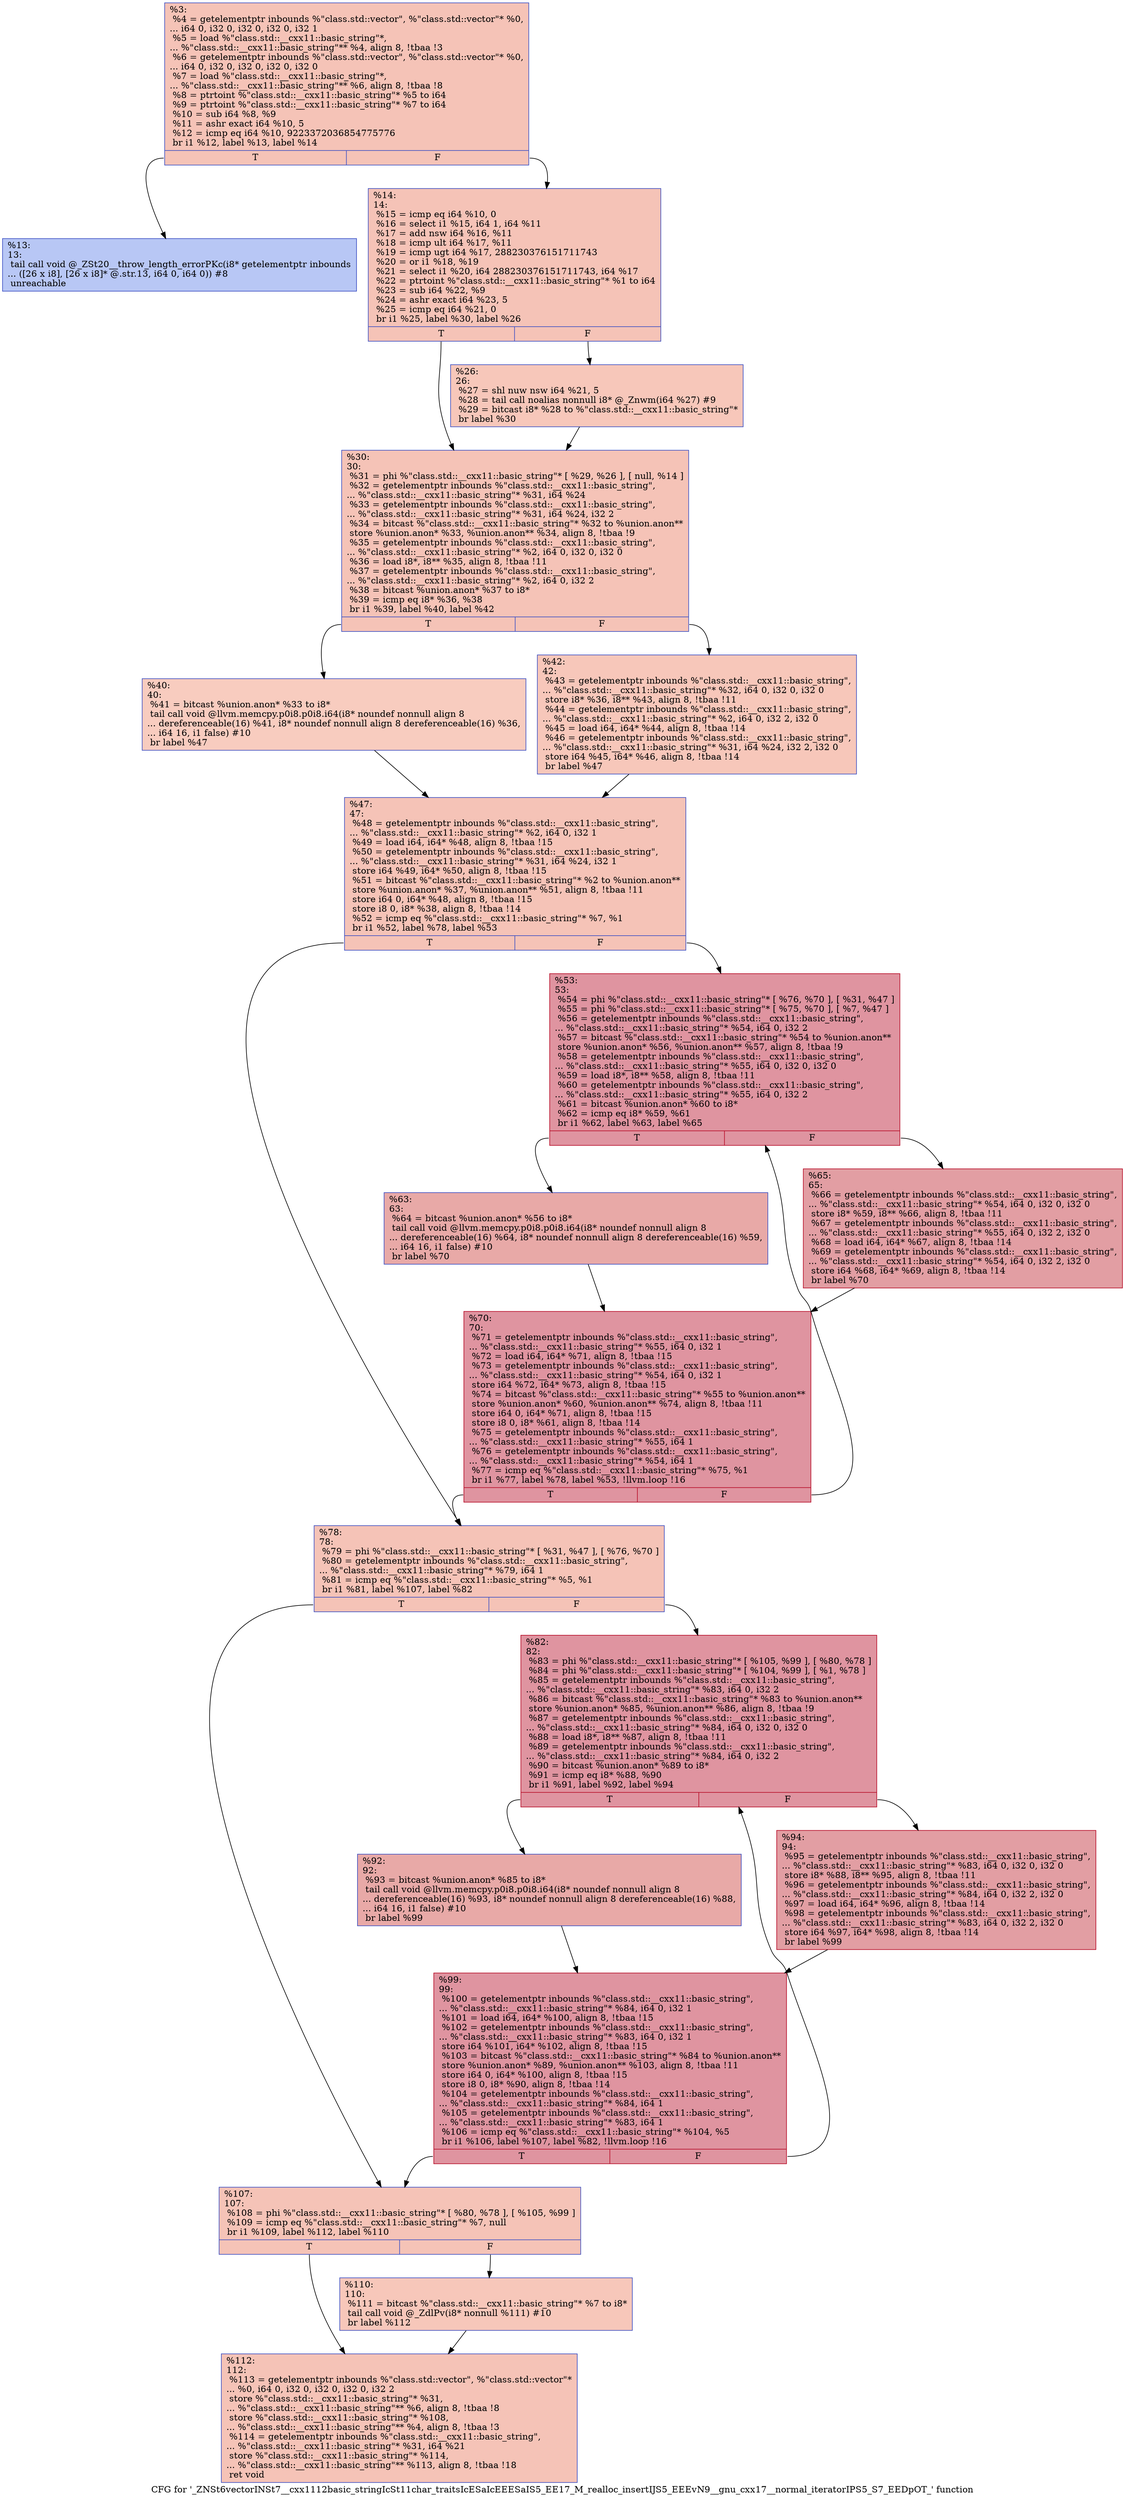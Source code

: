 digraph "CFG for '_ZNSt6vectorINSt7__cxx1112basic_stringIcSt11char_traitsIcESaIcEEESaIS5_EE17_M_realloc_insertIJS5_EEEvN9__gnu_cxx17__normal_iteratorIPS5_S7_EEDpOT_' function" {
	label="CFG for '_ZNSt6vectorINSt7__cxx1112basic_stringIcSt11char_traitsIcESaIcEEESaIS5_EE17_M_realloc_insertIJS5_EEEvN9__gnu_cxx17__normal_iteratorIPS5_S7_EEDpOT_' function";

	Node0x56477f6d97b0 [shape=record,color="#3d50c3ff", style=filled, fillcolor="#e8765c70",label="{%3:\l  %4 = getelementptr inbounds %\"class.std::vector\", %\"class.std::vector\"* %0,\l... i64 0, i32 0, i32 0, i32 0, i32 1\l  %5 = load %\"class.std::__cxx11::basic_string\"*,\l... %\"class.std::__cxx11::basic_string\"** %4, align 8, !tbaa !3\l  %6 = getelementptr inbounds %\"class.std::vector\", %\"class.std::vector\"* %0,\l... i64 0, i32 0, i32 0, i32 0, i32 0\l  %7 = load %\"class.std::__cxx11::basic_string\"*,\l... %\"class.std::__cxx11::basic_string\"** %6, align 8, !tbaa !8\l  %8 = ptrtoint %\"class.std::__cxx11::basic_string\"* %5 to i64\l  %9 = ptrtoint %\"class.std::__cxx11::basic_string\"* %7 to i64\l  %10 = sub i64 %8, %9\l  %11 = ashr exact i64 %10, 5\l  %12 = icmp eq i64 %10, 9223372036854775776\l  br i1 %12, label %13, label %14\l|{<s0>T|<s1>F}}"];
	Node0x56477f6d97b0:s0 -> Node0x56477f6d9920;
	Node0x56477f6d97b0:s1 -> Node0x56477f6d9e00;
	Node0x56477f6d9920 [shape=record,color="#3d50c3ff", style=filled, fillcolor="#5f7fe870",label="{%13:\l13:                                               \l  tail call void @_ZSt20__throw_length_errorPKc(i8* getelementptr inbounds\l... ([26 x i8], [26 x i8]* @.str.13, i64 0, i64 0)) #8\l  unreachable\l}"];
	Node0x56477f6d9e00 [shape=record,color="#3d50c3ff", style=filled, fillcolor="#e8765c70",label="{%14:\l14:                                               \l  %15 = icmp eq i64 %10, 0\l  %16 = select i1 %15, i64 1, i64 %11\l  %17 = add nsw i64 %16, %11\l  %18 = icmp ult i64 %17, %11\l  %19 = icmp ugt i64 %17, 288230376151711743\l  %20 = or i1 %18, %19\l  %21 = select i1 %20, i64 288230376151711743, i64 %17\l  %22 = ptrtoint %\"class.std::__cxx11::basic_string\"* %1 to i64\l  %23 = sub i64 %22, %9\l  %24 = ashr exact i64 %23, 5\l  %25 = icmp eq i64 %21, 0\l  br i1 %25, label %30, label %26\l|{<s0>T|<s1>F}}"];
	Node0x56477f6d9e00:s0 -> Node0x56477f6da710;
	Node0x56477f6d9e00:s1 -> Node0x56477f6da760;
	Node0x56477f6da760 [shape=record,color="#3d50c3ff", style=filled, fillcolor="#ec7f6370",label="{%26:\l26:                                               \l  %27 = shl nuw nsw i64 %21, 5\l  %28 = tail call noalias nonnull i8* @_Znwm(i64 %27) #9\l  %29 = bitcast i8* %28 to %\"class.std::__cxx11::basic_string\"*\l  br label %30\l}"];
	Node0x56477f6da760 -> Node0x56477f6da710;
	Node0x56477f6da710 [shape=record,color="#3d50c3ff", style=filled, fillcolor="#e8765c70",label="{%30:\l30:                                               \l  %31 = phi %\"class.std::__cxx11::basic_string\"* [ %29, %26 ], [ null, %14 ]\l  %32 = getelementptr inbounds %\"class.std::__cxx11::basic_string\",\l... %\"class.std::__cxx11::basic_string\"* %31, i64 %24\l  %33 = getelementptr inbounds %\"class.std::__cxx11::basic_string\",\l... %\"class.std::__cxx11::basic_string\"* %31, i64 %24, i32 2\l  %34 = bitcast %\"class.std::__cxx11::basic_string\"* %32 to %union.anon**\l  store %union.anon* %33, %union.anon** %34, align 8, !tbaa !9\l  %35 = getelementptr inbounds %\"class.std::__cxx11::basic_string\",\l... %\"class.std::__cxx11::basic_string\"* %2, i64 0, i32 0, i32 0\l  %36 = load i8*, i8** %35, align 8, !tbaa !11\l  %37 = getelementptr inbounds %\"class.std::__cxx11::basic_string\",\l... %\"class.std::__cxx11::basic_string\"* %2, i64 0, i32 2\l  %38 = bitcast %union.anon* %37 to i8*\l  %39 = icmp eq i8* %36, %38\l  br i1 %39, label %40, label %42\l|{<s0>T|<s1>F}}"];
	Node0x56477f6da710:s0 -> Node0x56477f6db280;
	Node0x56477f6da710:s1 -> Node0x56477f6db2d0;
	Node0x56477f6db280 [shape=record,color="#3d50c3ff", style=filled, fillcolor="#f08b6e70",label="{%40:\l40:                                               \l  %41 = bitcast %union.anon* %33 to i8*\l  tail call void @llvm.memcpy.p0i8.p0i8.i64(i8* noundef nonnull align 8\l... dereferenceable(16) %41, i8* noundef nonnull align 8 dereferenceable(16) %36,\l... i64 16, i1 false) #10\l  br label %47\l}"];
	Node0x56477f6db280 -> Node0x56477f6db630;
	Node0x56477f6db2d0 [shape=record,color="#3d50c3ff", style=filled, fillcolor="#ec7f6370",label="{%42:\l42:                                               \l  %43 = getelementptr inbounds %\"class.std::__cxx11::basic_string\",\l... %\"class.std::__cxx11::basic_string\"* %32, i64 0, i32 0, i32 0\l  store i8* %36, i8** %43, align 8, !tbaa !11\l  %44 = getelementptr inbounds %\"class.std::__cxx11::basic_string\",\l... %\"class.std::__cxx11::basic_string\"* %2, i64 0, i32 2, i32 0\l  %45 = load i64, i64* %44, align 8, !tbaa !14\l  %46 = getelementptr inbounds %\"class.std::__cxx11::basic_string\",\l... %\"class.std::__cxx11::basic_string\"* %31, i64 %24, i32 2, i32 0\l  store i64 %45, i64* %46, align 8, !tbaa !14\l  br label %47\l}"];
	Node0x56477f6db2d0 -> Node0x56477f6db630;
	Node0x56477f6db630 [shape=record,color="#3d50c3ff", style=filled, fillcolor="#e8765c70",label="{%47:\l47:                                               \l  %48 = getelementptr inbounds %\"class.std::__cxx11::basic_string\",\l... %\"class.std::__cxx11::basic_string\"* %2, i64 0, i32 1\l  %49 = load i64, i64* %48, align 8, !tbaa !15\l  %50 = getelementptr inbounds %\"class.std::__cxx11::basic_string\",\l... %\"class.std::__cxx11::basic_string\"* %31, i64 %24, i32 1\l  store i64 %49, i64* %50, align 8, !tbaa !15\l  %51 = bitcast %\"class.std::__cxx11::basic_string\"* %2 to %union.anon**\l  store %union.anon* %37, %union.anon** %51, align 8, !tbaa !11\l  store i64 0, i64* %48, align 8, !tbaa !15\l  store i8 0, i8* %38, align 8, !tbaa !14\l  %52 = icmp eq %\"class.std::__cxx11::basic_string\"* %7, %1\l  br i1 %52, label %78, label %53\l|{<s0>T|<s1>F}}"];
	Node0x56477f6db630:s0 -> Node0x56477f6cfc80;
	Node0x56477f6db630:s1 -> Node0x56477f6cfcd0;
	Node0x56477f6cfcd0 [shape=record,color="#b70d28ff", style=filled, fillcolor="#b70d2870",label="{%53:\l53:                                               \l  %54 = phi %\"class.std::__cxx11::basic_string\"* [ %76, %70 ], [ %31, %47 ]\l  %55 = phi %\"class.std::__cxx11::basic_string\"* [ %75, %70 ], [ %7, %47 ]\l  %56 = getelementptr inbounds %\"class.std::__cxx11::basic_string\",\l... %\"class.std::__cxx11::basic_string\"* %54, i64 0, i32 2\l  %57 = bitcast %\"class.std::__cxx11::basic_string\"* %54 to %union.anon**\l  store %union.anon* %56, %union.anon** %57, align 8, !tbaa !9\l  %58 = getelementptr inbounds %\"class.std::__cxx11::basic_string\",\l... %\"class.std::__cxx11::basic_string\"* %55, i64 0, i32 0, i32 0\l  %59 = load i8*, i8** %58, align 8, !tbaa !11\l  %60 = getelementptr inbounds %\"class.std::__cxx11::basic_string\",\l... %\"class.std::__cxx11::basic_string\"* %55, i64 0, i32 2\l  %61 = bitcast %union.anon* %60 to i8*\l  %62 = icmp eq i8* %59, %61\l  br i1 %62, label %63, label %65\l|{<s0>T|<s1>F}}"];
	Node0x56477f6cfcd0:s0 -> Node0x56477f6ae5d0;
	Node0x56477f6cfcd0:s1 -> Node0x56477f6ae660;
	Node0x56477f6ae5d0 [shape=record,color="#3d50c3ff", style=filled, fillcolor="#ca3b3770",label="{%63:\l63:                                               \l  %64 = bitcast %union.anon* %56 to i8*\l  tail call void @llvm.memcpy.p0i8.p0i8.i64(i8* noundef nonnull align 8\l... dereferenceable(16) %64, i8* noundef nonnull align 8 dereferenceable(16) %59,\l... i64 16, i1 false) #10\l  br label %70\l}"];
	Node0x56477f6ae5d0 -> Node0x56477f6cfdd0;
	Node0x56477f6ae660 [shape=record,color="#b70d28ff", style=filled, fillcolor="#be242e70",label="{%65:\l65:                                               \l  %66 = getelementptr inbounds %\"class.std::__cxx11::basic_string\",\l... %\"class.std::__cxx11::basic_string\"* %54, i64 0, i32 0, i32 0\l  store i8* %59, i8** %66, align 8, !tbaa !11\l  %67 = getelementptr inbounds %\"class.std::__cxx11::basic_string\",\l... %\"class.std::__cxx11::basic_string\"* %55, i64 0, i32 2, i32 0\l  %68 = load i64, i64* %67, align 8, !tbaa !14\l  %69 = getelementptr inbounds %\"class.std::__cxx11::basic_string\",\l... %\"class.std::__cxx11::basic_string\"* %54, i64 0, i32 2, i32 0\l  store i64 %68, i64* %69, align 8, !tbaa !14\l  br label %70\l}"];
	Node0x56477f6ae660 -> Node0x56477f6cfdd0;
	Node0x56477f6cfdd0 [shape=record,color="#b70d28ff", style=filled, fillcolor="#b70d2870",label="{%70:\l70:                                               \l  %71 = getelementptr inbounds %\"class.std::__cxx11::basic_string\",\l... %\"class.std::__cxx11::basic_string\"* %55, i64 0, i32 1\l  %72 = load i64, i64* %71, align 8, !tbaa !15\l  %73 = getelementptr inbounds %\"class.std::__cxx11::basic_string\",\l... %\"class.std::__cxx11::basic_string\"* %54, i64 0, i32 1\l  store i64 %72, i64* %73, align 8, !tbaa !15\l  %74 = bitcast %\"class.std::__cxx11::basic_string\"* %55 to %union.anon**\l  store %union.anon* %60, %union.anon** %74, align 8, !tbaa !11\l  store i64 0, i64* %71, align 8, !tbaa !15\l  store i8 0, i8* %61, align 8, !tbaa !14\l  %75 = getelementptr inbounds %\"class.std::__cxx11::basic_string\",\l... %\"class.std::__cxx11::basic_string\"* %55, i64 1\l  %76 = getelementptr inbounds %\"class.std::__cxx11::basic_string\",\l... %\"class.std::__cxx11::basic_string\"* %54, i64 1\l  %77 = icmp eq %\"class.std::__cxx11::basic_string\"* %75, %1\l  br i1 %77, label %78, label %53, !llvm.loop !16\l|{<s0>T|<s1>F}}"];
	Node0x56477f6cfdd0:s0 -> Node0x56477f6cfc80;
	Node0x56477f6cfdd0:s1 -> Node0x56477f6cfcd0;
	Node0x56477f6cfc80 [shape=record,color="#3d50c3ff", style=filled, fillcolor="#e8765c70",label="{%78:\l78:                                               \l  %79 = phi %\"class.std::__cxx11::basic_string\"* [ %31, %47 ], [ %76, %70 ]\l  %80 = getelementptr inbounds %\"class.std::__cxx11::basic_string\",\l... %\"class.std::__cxx11::basic_string\"* %79, i64 1\l  %81 = icmp eq %\"class.std::__cxx11::basic_string\"* %5, %1\l  br i1 %81, label %107, label %82\l|{<s0>T|<s1>F}}"];
	Node0x56477f6cfc80:s0 -> Node0x56477f6de190;
	Node0x56477f6cfc80:s1 -> Node0x56477f6de1e0;
	Node0x56477f6de1e0 [shape=record,color="#b70d28ff", style=filled, fillcolor="#b70d2870",label="{%82:\l82:                                               \l  %83 = phi %\"class.std::__cxx11::basic_string\"* [ %105, %99 ], [ %80, %78 ]\l  %84 = phi %\"class.std::__cxx11::basic_string\"* [ %104, %99 ], [ %1, %78 ]\l  %85 = getelementptr inbounds %\"class.std::__cxx11::basic_string\",\l... %\"class.std::__cxx11::basic_string\"* %83, i64 0, i32 2\l  %86 = bitcast %\"class.std::__cxx11::basic_string\"* %83 to %union.anon**\l  store %union.anon* %85, %union.anon** %86, align 8, !tbaa !9\l  %87 = getelementptr inbounds %\"class.std::__cxx11::basic_string\",\l... %\"class.std::__cxx11::basic_string\"* %84, i64 0, i32 0, i32 0\l  %88 = load i8*, i8** %87, align 8, !tbaa !11\l  %89 = getelementptr inbounds %\"class.std::__cxx11::basic_string\",\l... %\"class.std::__cxx11::basic_string\"* %84, i64 0, i32 2\l  %90 = bitcast %union.anon* %89 to i8*\l  %91 = icmp eq i8* %88, %90\l  br i1 %91, label %92, label %94\l|{<s0>T|<s1>F}}"];
	Node0x56477f6de1e0:s0 -> Node0x56477f6de960;
	Node0x56477f6de1e0:s1 -> Node0x56477f6de9b0;
	Node0x56477f6de960 [shape=record,color="#3d50c3ff", style=filled, fillcolor="#ca3b3770",label="{%92:\l92:                                               \l  %93 = bitcast %union.anon* %85 to i8*\l  tail call void @llvm.memcpy.p0i8.p0i8.i64(i8* noundef nonnull align 8\l... dereferenceable(16) %93, i8* noundef nonnull align 8 dereferenceable(16) %88,\l... i64 16, i1 false) #10\l  br label %99\l}"];
	Node0x56477f6de960 -> Node0x56477f6de2e0;
	Node0x56477f6de9b0 [shape=record,color="#b70d28ff", style=filled, fillcolor="#be242e70",label="{%94:\l94:                                               \l  %95 = getelementptr inbounds %\"class.std::__cxx11::basic_string\",\l... %\"class.std::__cxx11::basic_string\"* %83, i64 0, i32 0, i32 0\l  store i8* %88, i8** %95, align 8, !tbaa !11\l  %96 = getelementptr inbounds %\"class.std::__cxx11::basic_string\",\l... %\"class.std::__cxx11::basic_string\"* %84, i64 0, i32 2, i32 0\l  %97 = load i64, i64* %96, align 8, !tbaa !14\l  %98 = getelementptr inbounds %\"class.std::__cxx11::basic_string\",\l... %\"class.std::__cxx11::basic_string\"* %83, i64 0, i32 2, i32 0\l  store i64 %97, i64* %98, align 8, !tbaa !14\l  br label %99\l}"];
	Node0x56477f6de9b0 -> Node0x56477f6de2e0;
	Node0x56477f6de2e0 [shape=record,color="#b70d28ff", style=filled, fillcolor="#b70d2870",label="{%99:\l99:                                               \l  %100 = getelementptr inbounds %\"class.std::__cxx11::basic_string\",\l... %\"class.std::__cxx11::basic_string\"* %84, i64 0, i32 1\l  %101 = load i64, i64* %100, align 8, !tbaa !15\l  %102 = getelementptr inbounds %\"class.std::__cxx11::basic_string\",\l... %\"class.std::__cxx11::basic_string\"* %83, i64 0, i32 1\l  store i64 %101, i64* %102, align 8, !tbaa !15\l  %103 = bitcast %\"class.std::__cxx11::basic_string\"* %84 to %union.anon**\l  store %union.anon* %89, %union.anon** %103, align 8, !tbaa !11\l  store i64 0, i64* %100, align 8, !tbaa !15\l  store i8 0, i8* %90, align 8, !tbaa !14\l  %104 = getelementptr inbounds %\"class.std::__cxx11::basic_string\",\l... %\"class.std::__cxx11::basic_string\"* %84, i64 1\l  %105 = getelementptr inbounds %\"class.std::__cxx11::basic_string\",\l... %\"class.std::__cxx11::basic_string\"* %83, i64 1\l  %106 = icmp eq %\"class.std::__cxx11::basic_string\"* %104, %5\l  br i1 %106, label %107, label %82, !llvm.loop !16\l|{<s0>T|<s1>F}}"];
	Node0x56477f6de2e0:s0 -> Node0x56477f6de190;
	Node0x56477f6de2e0:s1 -> Node0x56477f6de1e0;
	Node0x56477f6de190 [shape=record,color="#3d50c3ff", style=filled, fillcolor="#e8765c70",label="{%107:\l107:                                              \l  %108 = phi %\"class.std::__cxx11::basic_string\"* [ %80, %78 ], [ %105, %99 ]\l  %109 = icmp eq %\"class.std::__cxx11::basic_string\"* %7, null\l  br i1 %109, label %112, label %110\l|{<s0>T|<s1>F}}"];
	Node0x56477f6de190:s0 -> Node0x56477f6e08d0;
	Node0x56477f6de190:s1 -> Node0x56477f6e0920;
	Node0x56477f6e0920 [shape=record,color="#3d50c3ff", style=filled, fillcolor="#ec7f6370",label="{%110:\l110:                                              \l  %111 = bitcast %\"class.std::__cxx11::basic_string\"* %7 to i8*\l  tail call void @_ZdlPv(i8* nonnull %111) #10\l  br label %112\l}"];
	Node0x56477f6e0920 -> Node0x56477f6e08d0;
	Node0x56477f6e08d0 [shape=record,color="#3d50c3ff", style=filled, fillcolor="#e8765c70",label="{%112:\l112:                                              \l  %113 = getelementptr inbounds %\"class.std::vector\", %\"class.std::vector\"*\l... %0, i64 0, i32 0, i32 0, i32 0, i32 2\l  store %\"class.std::__cxx11::basic_string\"* %31,\l... %\"class.std::__cxx11::basic_string\"** %6, align 8, !tbaa !8\l  store %\"class.std::__cxx11::basic_string\"* %108,\l... %\"class.std::__cxx11::basic_string\"** %4, align 8, !tbaa !3\l  %114 = getelementptr inbounds %\"class.std::__cxx11::basic_string\",\l... %\"class.std::__cxx11::basic_string\"* %31, i64 %21\l  store %\"class.std::__cxx11::basic_string\"* %114,\l... %\"class.std::__cxx11::basic_string\"** %113, align 8, !tbaa !18\l  ret void\l}"];
}
